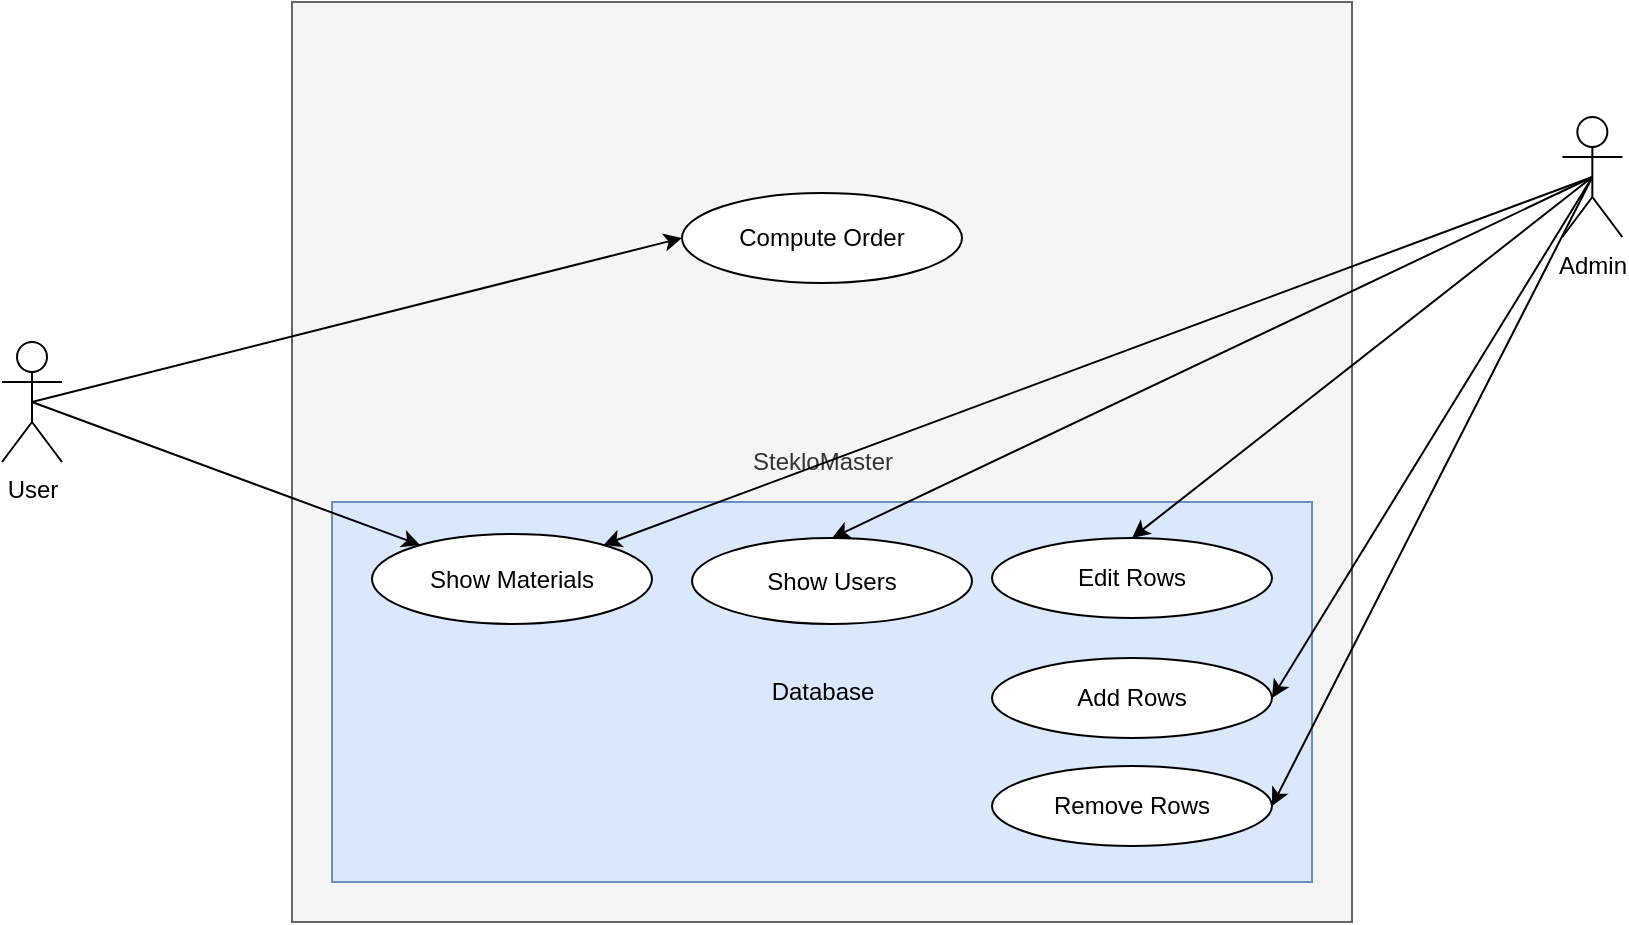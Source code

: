 <mxfile version="10.5.0" type="device"><diagram id="MnLSzIzcEbJPxDb1CayT" name="Page-1"><mxGraphModel dx="988" dy="581" grid="1" gridSize="10" guides="1" tooltips="1" connect="1" arrows="1" fold="1" page="1" pageScale="1" pageWidth="827" pageHeight="1169" math="0" shadow="0"><root><object label="" id="0"><mxCell/></object><mxCell id="1" parent="0"/><mxCell id="mTcrDKmOegGhyTqADYVn-7" value="StekloMaster" style="html=1;fillColor=#f5f5f5;strokeColor=#666666;fontColor=#333333;" vertex="1" parent="1"><mxGeometry x="270" y="70" width="530" height="460" as="geometry"/></mxCell><mxCell id="mTcrDKmOegGhyTqADYVn-35" value="Database" style="html=1;fillColor=#dae8fc;strokeColor=#6c8ebf;" vertex="1" parent="1"><mxGeometry x="290" y="320" width="490" height="190" as="geometry"/></mxCell><mxCell id="mTcrDKmOegGhyTqADYVn-21" style="rounded=0;orthogonalLoop=1;jettySize=auto;html=1;exitX=0.5;exitY=0.5;exitDx=0;exitDy=0;exitPerimeter=0;" edge="1" parent="1" source="mTcrDKmOegGhyTqADYVn-1" target="mTcrDKmOegGhyTqADYVn-18"><mxGeometry relative="1" as="geometry"/></mxCell><mxCell id="mTcrDKmOegGhyTqADYVn-40" style="edgeStyle=none;rounded=0;orthogonalLoop=1;jettySize=auto;html=1;exitX=0.5;exitY=0.5;exitDx=0;exitDy=0;exitPerimeter=0;entryX=0;entryY=0.5;entryDx=0;entryDy=0;" edge="1" parent="1" source="mTcrDKmOegGhyTqADYVn-1" target="mTcrDKmOegGhyTqADYVn-39"><mxGeometry relative="1" as="geometry"/></mxCell><object label="User" id="mTcrDKmOegGhyTqADYVn-1"><mxCell style="shape=umlActor;verticalLabelPosition=bottom;labelBackgroundColor=#ffffff;verticalAlign=top;html=1;outlineConnect=0;" vertex="1" parent="1"><mxGeometry x="125" y="240" width="30" height="60" as="geometry"/></mxCell></object><mxCell id="mTcrDKmOegGhyTqADYVn-18" value="Show Materials" style="ellipse;whiteSpace=wrap;html=1;noLabel=0;labelPadding=0;" vertex="1" parent="1"><mxGeometry x="310" y="336" width="140" height="45" as="geometry"/></mxCell><mxCell id="mTcrDKmOegGhyTqADYVn-31" style="rounded=0;orthogonalLoop=1;jettySize=auto;html=1;exitX=0.5;exitY=0.5;exitDx=0;exitDy=0;exitPerimeter=0;" edge="1" parent="1" source="mTcrDKmOegGhyTqADYVn-9" target="mTcrDKmOegGhyTqADYVn-18"><mxGeometry relative="1" as="geometry"/></mxCell><mxCell id="mTcrDKmOegGhyTqADYVn-33" value="" style="rounded=0;orthogonalLoop=1;jettySize=auto;html=1;exitX=0.5;exitY=0.5;exitDx=0;exitDy=0;exitPerimeter=0;entryX=0.5;entryY=0;entryDx=0;entryDy=0;" edge="1" parent="1" source="mTcrDKmOegGhyTqADYVn-9" target="mTcrDKmOegGhyTqADYVn-23"><mxGeometry relative="1" as="geometry"><mxPoint x="190" y="360" as="targetPoint"/></mxGeometry></mxCell><mxCell id="mTcrDKmOegGhyTqADYVn-38" style="edgeStyle=none;rounded=0;orthogonalLoop=1;jettySize=auto;html=1;exitX=0.5;exitY=0.5;exitDx=0;exitDy=0;exitPerimeter=0;entryX=0.5;entryY=0;entryDx=0;entryDy=0;" edge="1" parent="1" source="mTcrDKmOegGhyTqADYVn-9" target="mTcrDKmOegGhyTqADYVn-37"><mxGeometry relative="1" as="geometry"/></mxCell><mxCell id="mTcrDKmOegGhyTqADYVn-9" value="Admin" style="shape=umlActor;verticalLabelPosition=bottom;labelBackgroundColor=#ffffff;verticalAlign=top;html=1;" vertex="1" parent="1"><mxGeometry x="905.176" y="127.5" width="30" height="60" as="geometry"/></mxCell><mxCell id="mTcrDKmOegGhyTqADYVn-29" style="rounded=0;orthogonalLoop=1;jettySize=auto;html=1;exitX=0.5;exitY=0.5;exitDx=0;exitDy=0;exitPerimeter=0;entryX=1;entryY=0.5;entryDx=0;entryDy=0;" edge="1" parent="1" source="mTcrDKmOegGhyTqADYVn-9" target="mTcrDKmOegGhyTqADYVn-27"><mxGeometry relative="1" as="geometry"><mxPoint x="110" y="360" as="sourcePoint"/></mxGeometry></mxCell><mxCell id="mTcrDKmOegGhyTqADYVn-30" style="rounded=0;orthogonalLoop=1;jettySize=auto;html=1;exitX=0.5;exitY=0.5;exitDx=0;exitDy=0;exitPerimeter=0;entryX=1;entryY=0.5;entryDx=0;entryDy=0;" edge="1" parent="1" source="mTcrDKmOegGhyTqADYVn-9" target="mTcrDKmOegGhyTqADYVn-28"><mxGeometry relative="1" as="geometry"><mxPoint x="180" y="450" as="sourcePoint"/></mxGeometry></mxCell><mxCell id="mTcrDKmOegGhyTqADYVn-23" value="Edit Rows" style="ellipse;whiteSpace=wrap;html=1;" vertex="1" parent="1"><mxGeometry x="620" y="338" width="140" height="40" as="geometry"/></mxCell><mxCell id="mTcrDKmOegGhyTqADYVn-27" value="Add Rows" style="ellipse;whiteSpace=wrap;html=1;" vertex="1" parent="1"><mxGeometry x="620" y="398" width="140" height="40" as="geometry"/></mxCell><mxCell id="mTcrDKmOegGhyTqADYVn-28" value="Remove Rows" style="ellipse;whiteSpace=wrap;html=1;" vertex="1" parent="1"><mxGeometry x="620" y="452" width="140" height="40" as="geometry"/></mxCell><mxCell id="mTcrDKmOegGhyTqADYVn-37" value="Show Users" style="ellipse;whiteSpace=wrap;html=1;noLabel=0;labelPadding=0;" vertex="1" parent="1"><mxGeometry x="470" y="338" width="140" height="43" as="geometry"/></mxCell><mxCell id="mTcrDKmOegGhyTqADYVn-39" value="Compute Order" style="ellipse;whiteSpace=wrap;html=1;noLabel=0;labelPadding=0;" vertex="1" parent="1"><mxGeometry x="465" y="165.5" width="140" height="45" as="geometry"/></mxCell></root></mxGraphModel></diagram></mxfile>